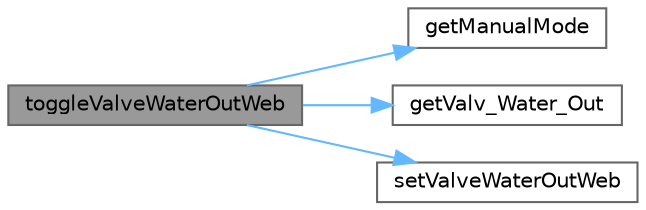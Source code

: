 digraph "toggleValveWaterOutWeb"
{
 // LATEX_PDF_SIZE
  bgcolor="transparent";
  edge [fontname=Helvetica,fontsize=10,labelfontname=Helvetica,labelfontsize=10];
  node [fontname=Helvetica,fontsize=10,shape=box,height=0.2,width=0.4];
  rankdir="LR";
  Node1 [id="Node000001",label="toggleValveWaterOutWeb",height=0.2,width=0.4,color="gray40", fillcolor="grey60", style="filled", fontcolor="black",tooltip="Toggle Valve Water Out Web."];
  Node1 -> Node2 [id="edge1_Node000001_Node000002",color="steelblue1",style="solid",tooltip=" "];
  Node2 [id="Node000002",label="getManualMode",height=0.2,width=0.4,color="grey40", fillcolor="white", style="filled",URL="$_o_s___g_p_i_o_8cpp.html#a20a8e677a695003ed8259fc2e32b6462",tooltip="Retorna estado do interruptor auto."];
  Node1 -> Node3 [id="edge2_Node000001_Node000003",color="steelblue1",style="solid",tooltip=" "];
  Node3 [id="Node000003",label="getValv_Water_Out",height=0.2,width=0.4,color="grey40", fillcolor="white", style="filled",URL="$_o_s___g_p_i_o_8cpp.html#a8b22aea595b0457364230c92779ae37a",tooltip="Retorna estado da entrada de agua."];
  Node1 -> Node4 [id="edge3_Node000001_Node000004",color="steelblue1",style="solid",tooltip=" "];
  Node4 [id="Node000004",label="setValveWaterOutWeb",height=0.2,width=0.4,color="grey40", fillcolor="white", style="filled",URL="$_m_d___web___i_o___mngmnt_8cpp.html#a922a642ffb3645f0271b481309cdb133",tooltip="Set the Valve Water Out object."];
}
